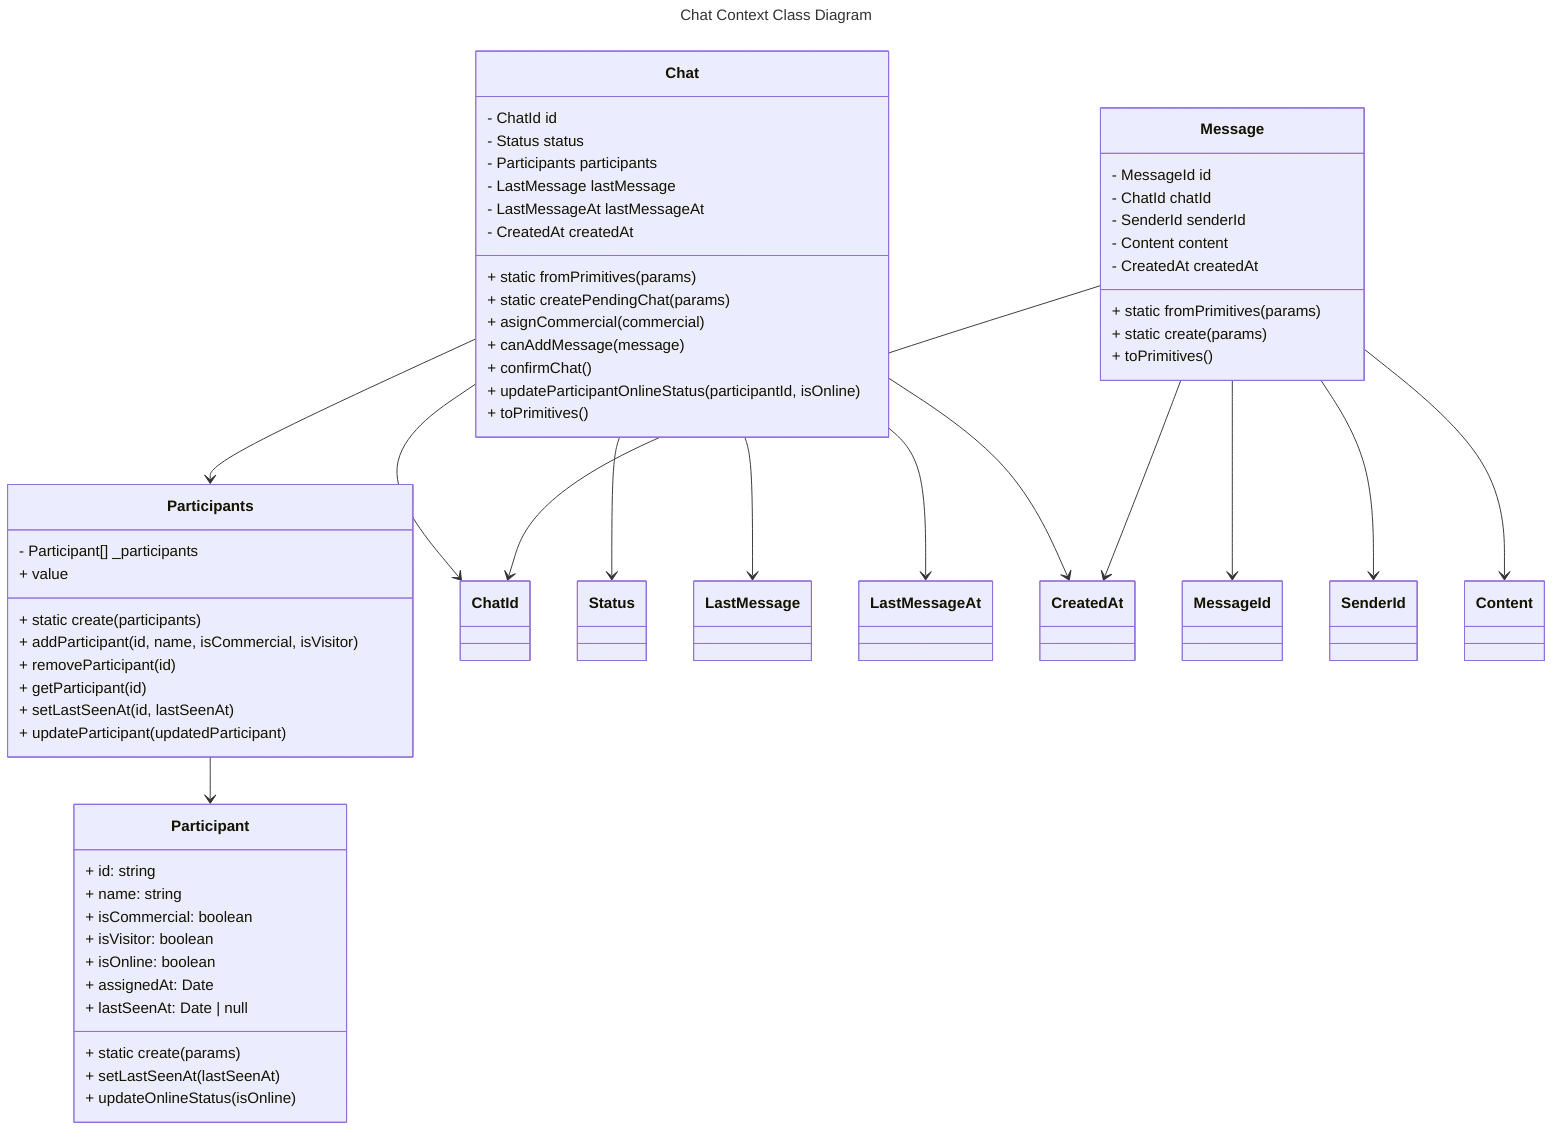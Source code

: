 ---
title: Chat Context Class Diagram
date: 2025-04-27
---

%% Diagrama de clases del contexto chat
classDiagram
    %% Entidad principal Chat
    class Chat {
        - ChatId id
        - Status status
        - Participants participants
        - LastMessage lastMessage
        - LastMessageAt lastMessageAt
        - CreatedAt createdAt
        + static fromPrimitives(params)
        + static createPendingChat(params)
        + asignCommercial(commercial)
        + canAddMessage(message)
        + confirmChat()
        + updateParticipantOnlineStatus(participantId, isOnline)
        + toPrimitives()
    }

    class Participants {
        - Participant[] _participants
        + static create(participants)
        + addParticipant(id, name, isCommercial, isVisitor)
        + removeParticipant(id)
        + getParticipant(id)
        + setLastSeenAt(id, lastSeenAt)
        + updateParticipant(updatedParticipant)
        + value
    }

    class Participant {
        + id: string
        + name: string
        + isCommercial: boolean
        + isVisitor: boolean
        + isOnline: boolean
        + assignedAt: Date
        + lastSeenAt: Date | null
        + static create(params)
        + setLastSeenAt(lastSeenAt)
        + updateOnlineStatus(isOnline)
    }

    class Message {
        - MessageId id
        - ChatId chatId
        - SenderId senderId
        - Content content
        - CreatedAt createdAt
        + static fromPrimitives(params)
        + static create(params)
        + toPrimitives()
    }

    %% Value Objects
    class ChatId
    class Status
    class LastMessage
    class LastMessageAt
    class CreatedAt
    class MessageId
    class SenderId
    class Content

    %% Relaciones
    Chat --> Participants
    Participants --> Participant
    Chat --> ChatId
    Chat --> Status
    Chat --> LastMessage
    Chat --> LastMessageAt
    Chat --> CreatedAt
    Message --> MessageId
    Message --> ChatId
    Message --> SenderId
    Message --> Content
    Message --> CreatedAt